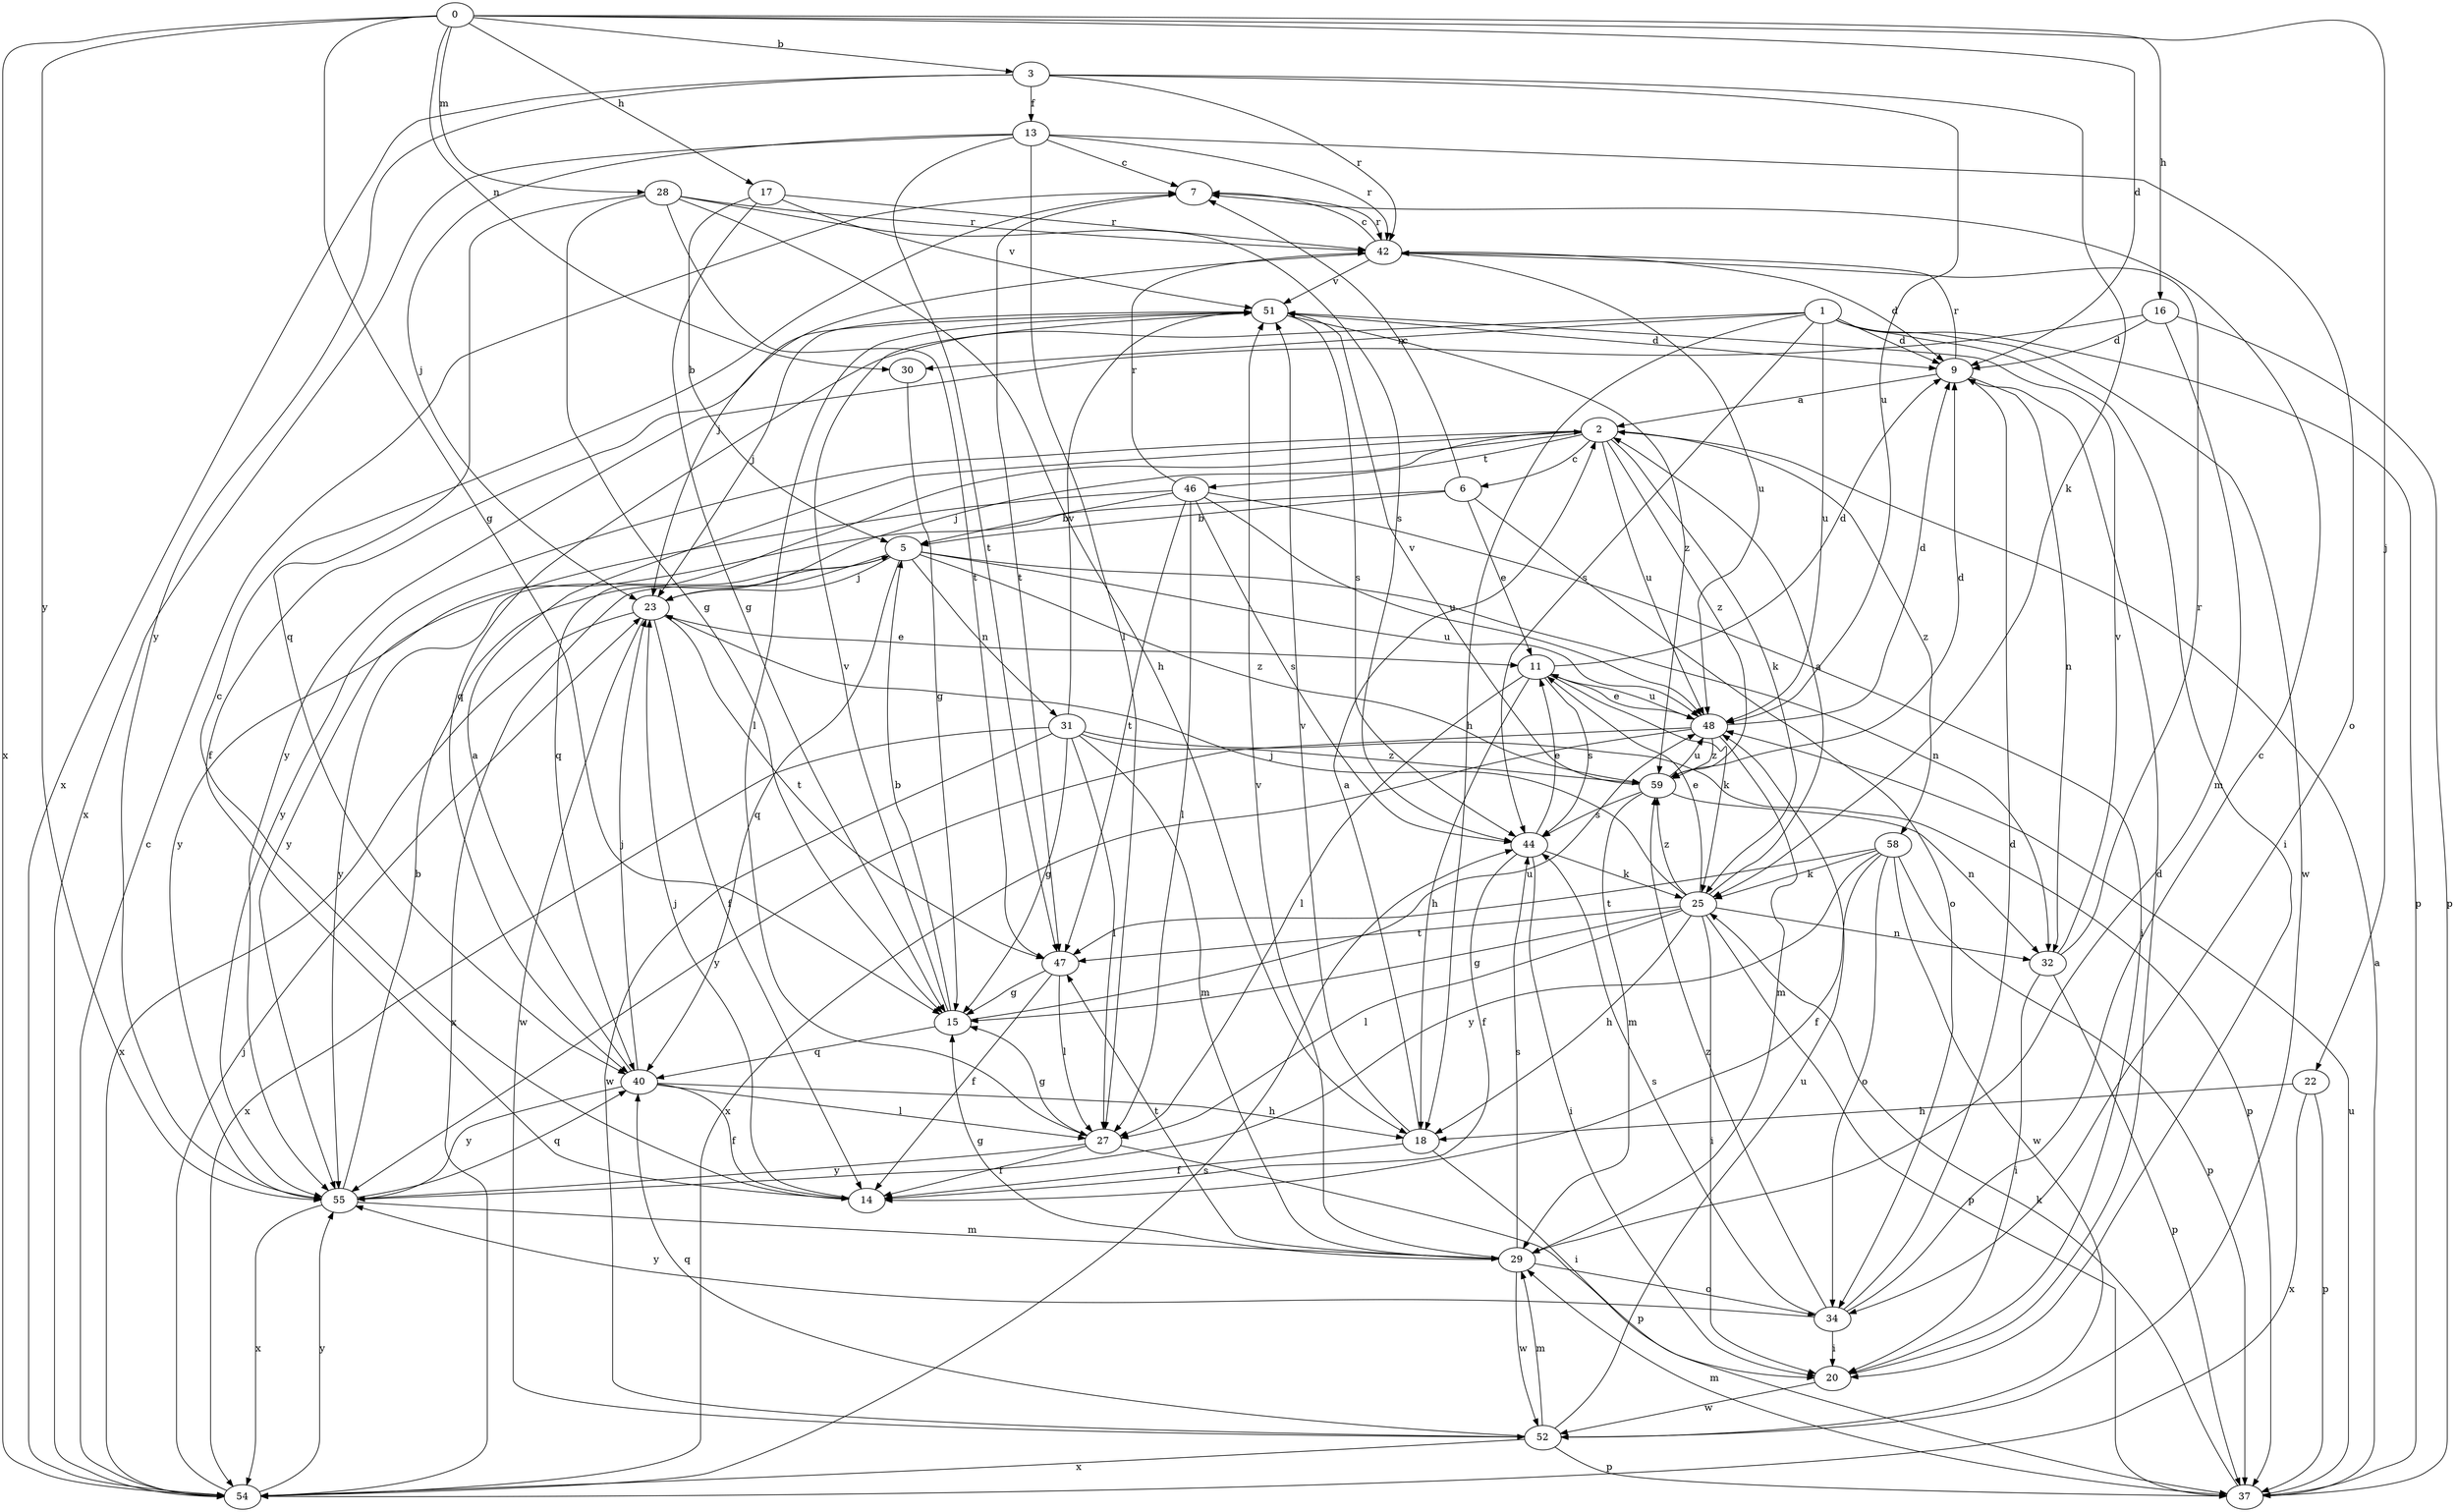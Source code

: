 strict digraph  {
0;
1;
2;
3;
5;
6;
7;
9;
11;
13;
14;
15;
16;
17;
18;
20;
22;
23;
25;
27;
28;
29;
30;
31;
32;
34;
37;
40;
42;
44;
46;
47;
48;
51;
52;
54;
55;
58;
59;
0 -> 3  [label=b];
0 -> 9  [label=d];
0 -> 15  [label=g];
0 -> 16  [label=h];
0 -> 17  [label=h];
0 -> 22  [label=j];
0 -> 28  [label=m];
0 -> 30  [label=n];
0 -> 54  [label=x];
0 -> 55  [label=y];
1 -> 9  [label=d];
1 -> 18  [label=h];
1 -> 20  [label=i];
1 -> 30  [label=n];
1 -> 37  [label=p];
1 -> 40  [label=q];
1 -> 44  [label=s];
1 -> 48  [label=u];
1 -> 52  [label=w];
2 -> 6  [label=c];
2 -> 23  [label=j];
2 -> 25  [label=k];
2 -> 40  [label=q];
2 -> 46  [label=t];
2 -> 48  [label=u];
2 -> 55  [label=y];
2 -> 58  [label=z];
2 -> 59  [label=z];
3 -> 13  [label=f];
3 -> 25  [label=k];
3 -> 42  [label=r];
3 -> 48  [label=u];
3 -> 54  [label=x];
3 -> 55  [label=y];
5 -> 23  [label=j];
5 -> 31  [label=n];
5 -> 32  [label=n];
5 -> 40  [label=q];
5 -> 48  [label=u];
5 -> 54  [label=x];
5 -> 55  [label=y];
5 -> 59  [label=z];
6 -> 5  [label=b];
6 -> 7  [label=c];
6 -> 11  [label=e];
6 -> 34  [label=o];
6 -> 55  [label=y];
7 -> 42  [label=r];
7 -> 47  [label=t];
9 -> 2  [label=a];
9 -> 32  [label=n];
9 -> 42  [label=r];
11 -> 9  [label=d];
11 -> 18  [label=h];
11 -> 25  [label=k];
11 -> 27  [label=l];
11 -> 44  [label=s];
11 -> 48  [label=u];
13 -> 7  [label=c];
13 -> 23  [label=j];
13 -> 27  [label=l];
13 -> 34  [label=o];
13 -> 42  [label=r];
13 -> 47  [label=t];
13 -> 54  [label=x];
14 -> 7  [label=c];
14 -> 23  [label=j];
15 -> 5  [label=b];
15 -> 40  [label=q];
15 -> 48  [label=u];
15 -> 51  [label=v];
16 -> 9  [label=d];
16 -> 29  [label=m];
16 -> 37  [label=p];
16 -> 55  [label=y];
17 -> 5  [label=b];
17 -> 15  [label=g];
17 -> 42  [label=r];
17 -> 51  [label=v];
18 -> 2  [label=a];
18 -> 14  [label=f];
18 -> 20  [label=i];
18 -> 51  [label=v];
20 -> 9  [label=d];
20 -> 52  [label=w];
22 -> 18  [label=h];
22 -> 37  [label=p];
22 -> 54  [label=x];
23 -> 11  [label=e];
23 -> 14  [label=f];
23 -> 47  [label=t];
23 -> 52  [label=w];
23 -> 54  [label=x];
25 -> 2  [label=a];
25 -> 11  [label=e];
25 -> 15  [label=g];
25 -> 18  [label=h];
25 -> 20  [label=i];
25 -> 23  [label=j];
25 -> 27  [label=l];
25 -> 32  [label=n];
25 -> 37  [label=p];
25 -> 47  [label=t];
25 -> 59  [label=z];
27 -> 14  [label=f];
27 -> 15  [label=g];
27 -> 37  [label=p];
27 -> 55  [label=y];
28 -> 15  [label=g];
28 -> 18  [label=h];
28 -> 40  [label=q];
28 -> 42  [label=r];
28 -> 44  [label=s];
28 -> 47  [label=t];
29 -> 15  [label=g];
29 -> 34  [label=o];
29 -> 44  [label=s];
29 -> 47  [label=t];
29 -> 51  [label=v];
29 -> 52  [label=w];
30 -> 15  [label=g];
31 -> 15  [label=g];
31 -> 27  [label=l];
31 -> 29  [label=m];
31 -> 37  [label=p];
31 -> 51  [label=v];
31 -> 52  [label=w];
31 -> 54  [label=x];
31 -> 59  [label=z];
32 -> 20  [label=i];
32 -> 37  [label=p];
32 -> 42  [label=r];
32 -> 51  [label=v];
34 -> 7  [label=c];
34 -> 9  [label=d];
34 -> 20  [label=i];
34 -> 44  [label=s];
34 -> 55  [label=y];
34 -> 59  [label=z];
37 -> 2  [label=a];
37 -> 25  [label=k];
37 -> 29  [label=m];
37 -> 48  [label=u];
40 -> 2  [label=a];
40 -> 14  [label=f];
40 -> 18  [label=h];
40 -> 23  [label=j];
40 -> 27  [label=l];
40 -> 55  [label=y];
42 -> 7  [label=c];
42 -> 9  [label=d];
42 -> 23  [label=j];
42 -> 48  [label=u];
42 -> 51  [label=v];
44 -> 11  [label=e];
44 -> 14  [label=f];
44 -> 20  [label=i];
44 -> 25  [label=k];
46 -> 5  [label=b];
46 -> 20  [label=i];
46 -> 27  [label=l];
46 -> 42  [label=r];
46 -> 44  [label=s];
46 -> 47  [label=t];
46 -> 48  [label=u];
46 -> 55  [label=y];
47 -> 14  [label=f];
47 -> 15  [label=g];
47 -> 27  [label=l];
48 -> 9  [label=d];
48 -> 11  [label=e];
48 -> 29  [label=m];
48 -> 54  [label=x];
48 -> 55  [label=y];
48 -> 59  [label=z];
51 -> 9  [label=d];
51 -> 14  [label=f];
51 -> 23  [label=j];
51 -> 27  [label=l];
51 -> 44  [label=s];
51 -> 59  [label=z];
52 -> 29  [label=m];
52 -> 37  [label=p];
52 -> 40  [label=q];
52 -> 48  [label=u];
52 -> 54  [label=x];
54 -> 7  [label=c];
54 -> 23  [label=j];
54 -> 44  [label=s];
54 -> 55  [label=y];
55 -> 5  [label=b];
55 -> 29  [label=m];
55 -> 40  [label=q];
55 -> 54  [label=x];
58 -> 14  [label=f];
58 -> 25  [label=k];
58 -> 34  [label=o];
58 -> 37  [label=p];
58 -> 47  [label=t];
58 -> 52  [label=w];
58 -> 55  [label=y];
59 -> 9  [label=d];
59 -> 29  [label=m];
59 -> 32  [label=n];
59 -> 44  [label=s];
59 -> 48  [label=u];
59 -> 51  [label=v];
}
